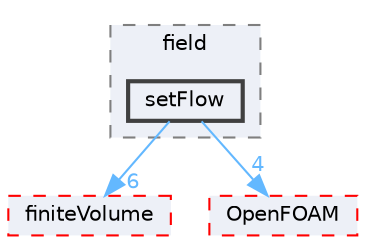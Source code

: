digraph "src/functionObjects/field/setFlow"
{
 // LATEX_PDF_SIZE
  bgcolor="transparent";
  edge [fontname=Helvetica,fontsize=10,labelfontname=Helvetica,labelfontsize=10];
  node [fontname=Helvetica,fontsize=10,shape=box,height=0.2,width=0.4];
  compound=true
  subgraph clusterdir_bae024cac12ddc6733a616261920a91f {
    graph [ bgcolor="#edf0f7", pencolor="grey50", label="field", fontname=Helvetica,fontsize=10 style="filled,dashed", URL="dir_bae024cac12ddc6733a616261920a91f.html",tooltip=""]
  dir_f31bde1a9a56a970f383a47cf726fa82 [label="setFlow", fillcolor="#edf0f7", color="grey25", style="filled,bold", URL="dir_f31bde1a9a56a970f383a47cf726fa82.html",tooltip=""];
  }
  dir_9bd15774b555cf7259a6fa18f99fe99b [label="finiteVolume", fillcolor="#edf0f7", color="red", style="filled,dashed", URL="dir_9bd15774b555cf7259a6fa18f99fe99b.html",tooltip=""];
  dir_c5473ff19b20e6ec4dfe5c310b3778a8 [label="OpenFOAM", fillcolor="#edf0f7", color="red", style="filled,dashed", URL="dir_c5473ff19b20e6ec4dfe5c310b3778a8.html",tooltip=""];
  dir_f31bde1a9a56a970f383a47cf726fa82->dir_9bd15774b555cf7259a6fa18f99fe99b [headlabel="6", labeldistance=1.5 headhref="dir_003494_001387.html" href="dir_003494_001387.html" color="steelblue1" fontcolor="steelblue1"];
  dir_f31bde1a9a56a970f383a47cf726fa82->dir_c5473ff19b20e6ec4dfe5c310b3778a8 [headlabel="4", labeldistance=1.5 headhref="dir_003494_002695.html" href="dir_003494_002695.html" color="steelblue1" fontcolor="steelblue1"];
}
